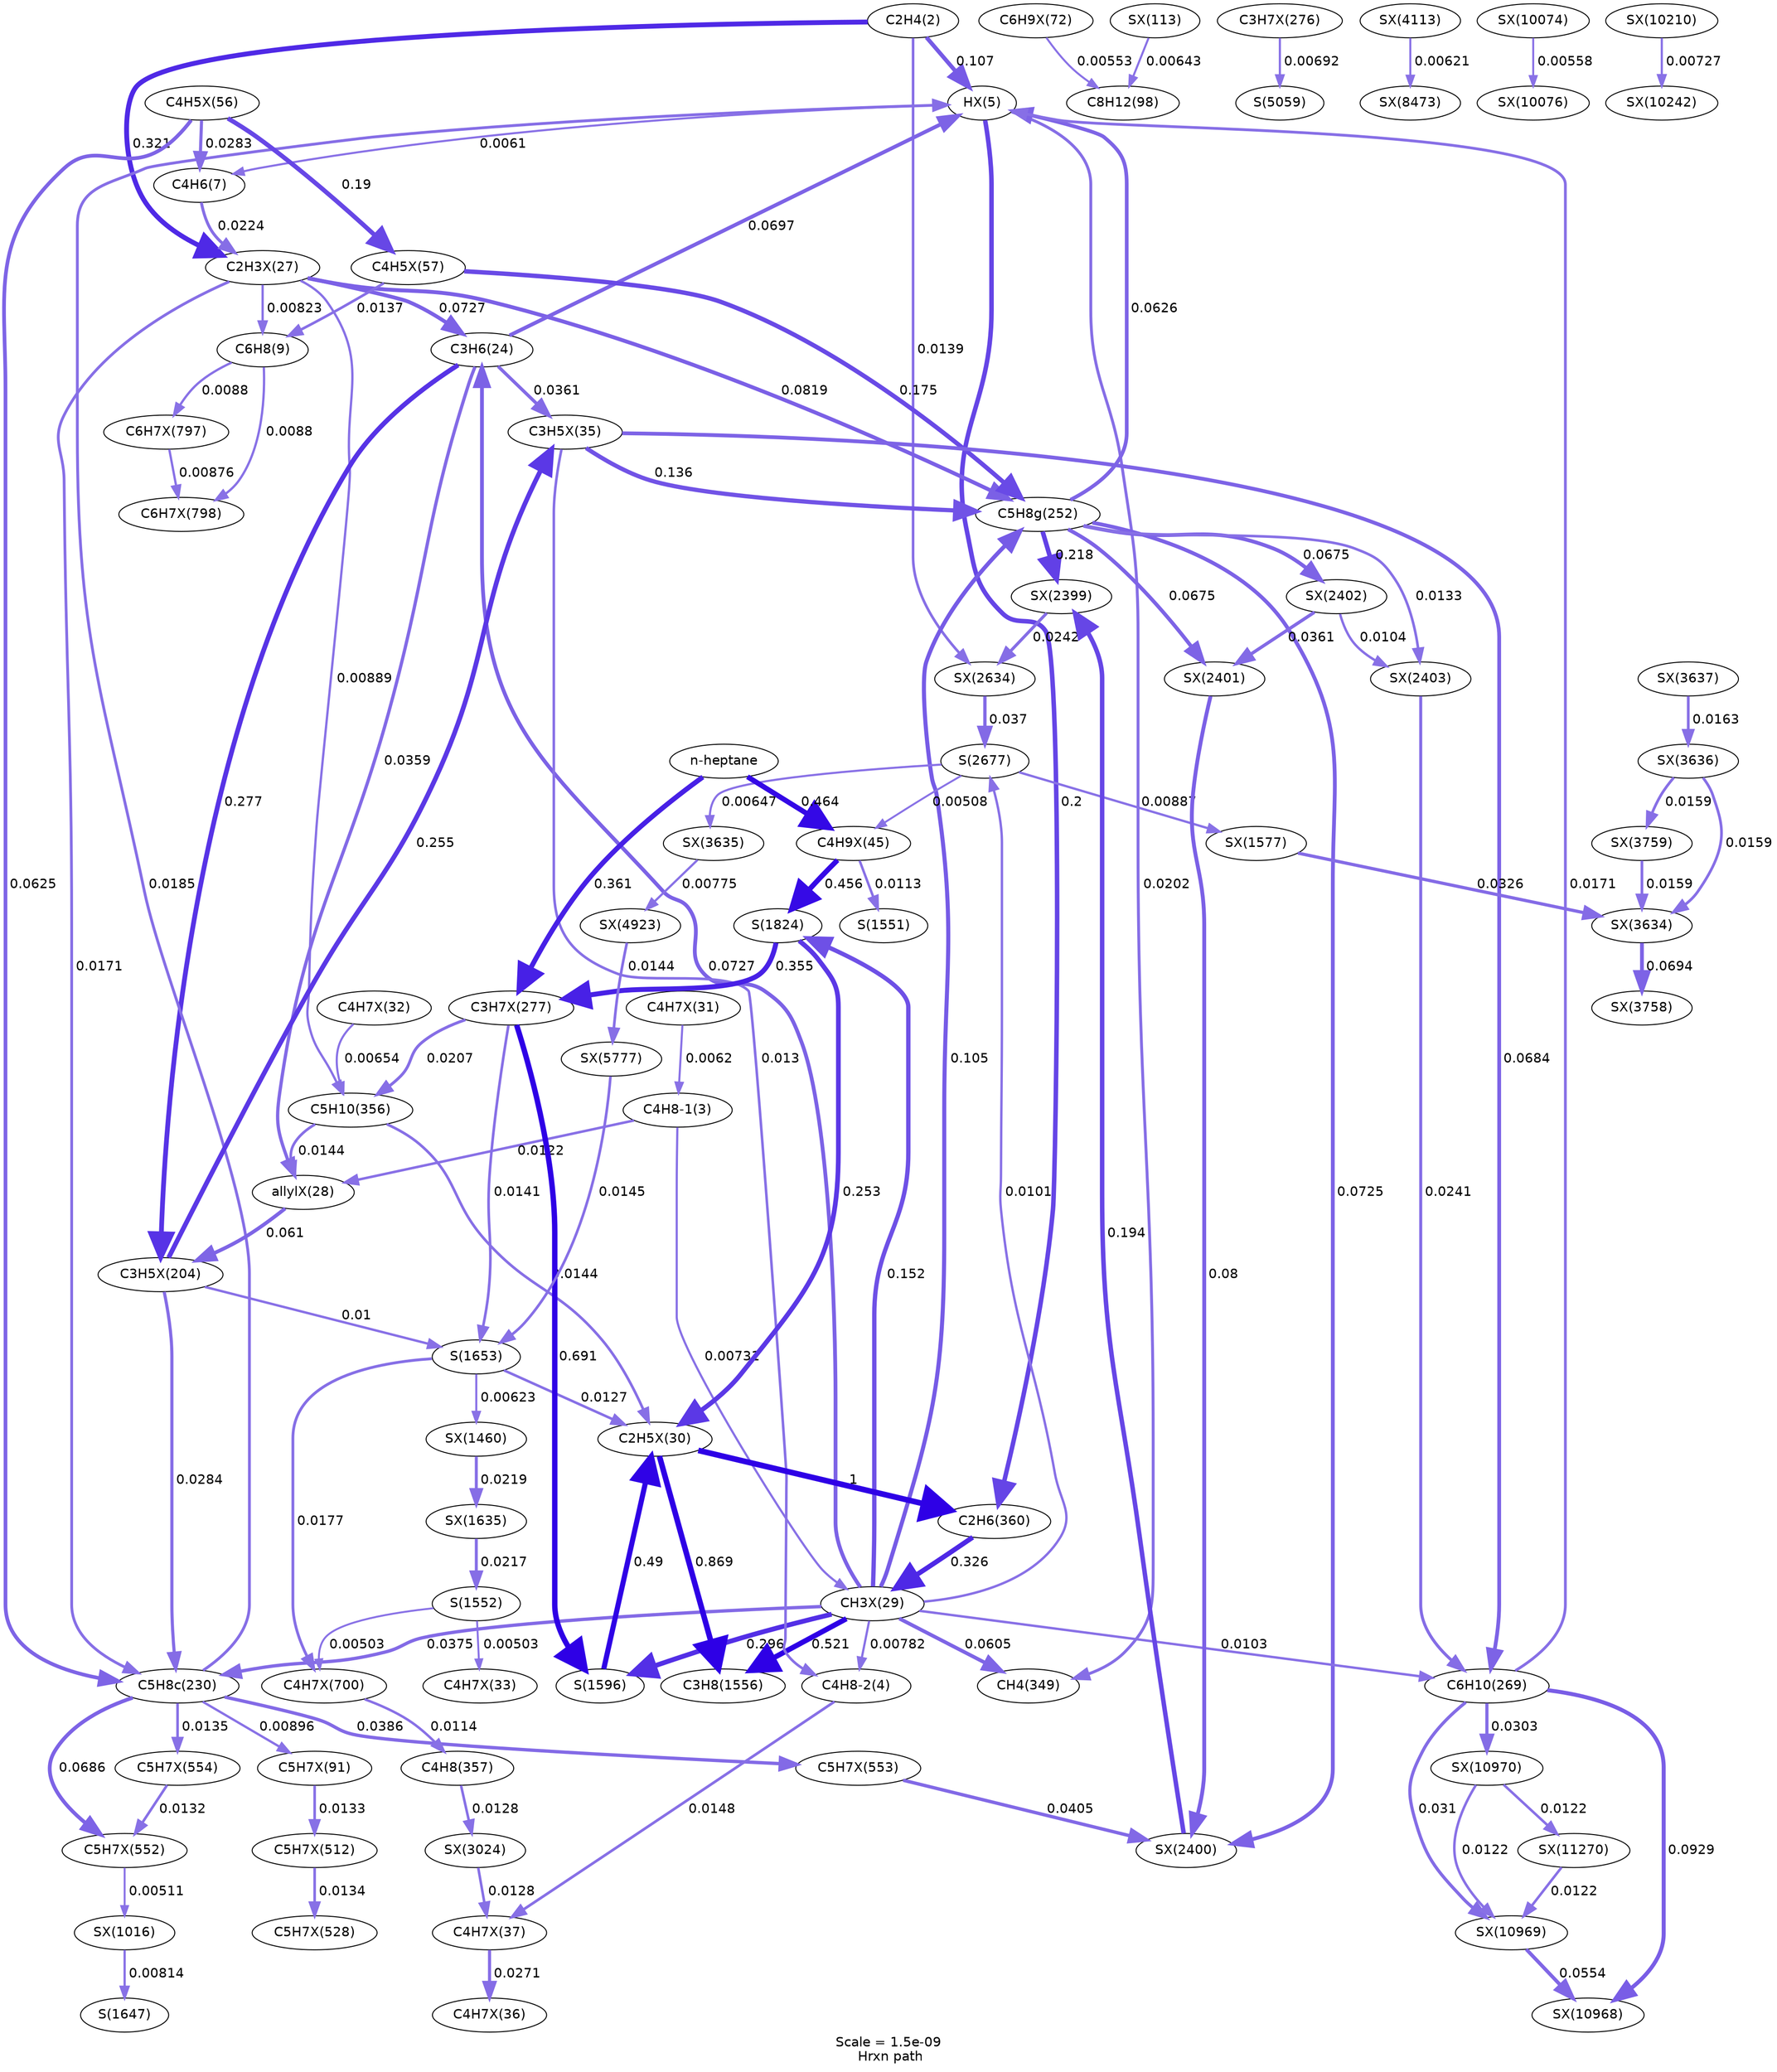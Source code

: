digraph reaction_paths {
center=1;
s5 -> s67[fontname="Helvetica", style="setlinewidth(4.31)", arrowsize=2.16, color="0.7, 0.607, 0.9"
, label=" 0.107"];
s5 -> s68[fontname="Helvetica", style="setlinewidth(5.14)", arrowsize=2.57, color="0.7, 0.821, 0.9"
, label=" 0.321"];
s5 -> s172[fontname="Helvetica", style="setlinewidth(2.77)", arrowsize=1.38, color="0.7, 0.514, 0.9"
, label=" 0.0139"];
s67 -> s8[fontname="Helvetica", style="setlinewidth(2.15)", arrowsize=1.07, color="0.7, 0.506, 0.9"
, label=" 0.0061"];
s10 -> s67[fontname="Helvetica", style="setlinewidth(3.99)", arrowsize=1.99, color="0.7, 0.57, 0.9"
, label=" 0.0697"];
s15 -> s67[fontname="Helvetica", style="setlinewidth(2.99)", arrowsize=1.49, color="0.7, 0.519, 0.9"
, label=" 0.0185"];
s67 -> s29[fontname="Helvetica", style="setlinewidth(4.78)", arrowsize=2.39, color="0.7, 0.7, 0.9"
, label=" 0.2"];
s67 -> s25[fontname="Helvetica", style="setlinewidth(3.05)", arrowsize=1.53, color="0.7, 0.52, 0.9"
, label=" 0.0202"];
s18 -> s67[fontname="Helvetica", style="setlinewidth(3.91)", arrowsize=1.95, color="0.7, 0.563, 0.9"
, label=" 0.0626"];
s19 -> s67[fontname="Helvetica", style="setlinewidth(2.93)", arrowsize=1.46, color="0.7, 0.517, 0.9"
, label=" 0.0171"];
s8 -> s68[fontname="Helvetica", style="setlinewidth(3.13)", arrowsize=1.57, color="0.7, 0.522, 0.9"
, label=" 0.0224"];
s68 -> s10[fontname="Helvetica", style="setlinewidth(4.02)", arrowsize=2.01, color="0.7, 0.573, 0.9"
, label=" 0.0727"];
s68 -> s15[fontname="Helvetica", style="setlinewidth(2.93)", arrowsize=1.46, color="0.7, 0.517, 0.9"
, label=" 0.0171"];
s68 -> s9[fontname="Helvetica", style="setlinewidth(2.38)", arrowsize=1.19, color="0.7, 0.508, 0.9"
, label=" 0.00823"];
s68 -> s27[fontname="Helvetica", style="setlinewidth(2.43)", arrowsize=1.22, color="0.7, 0.509, 0.9"
, label=" 0.00889"];
s68 -> s18[fontname="Helvetica", style="setlinewidth(4.11)", arrowsize=2.06, color="0.7, 0.582, 0.9"
, label=" 0.0819"];
s84 -> s8[fontname="Helvetica", style="setlinewidth(3.31)", arrowsize=1.65, color="0.7, 0.528, 0.9"
, label=" 0.0283"];
s84 -> s85[fontname="Helvetica", style="setlinewidth(4.74)", arrowsize=2.37, color="0.7, 0.69, 0.9"
, label=" 0.19"];
s84 -> s15[fontname="Helvetica", style="setlinewidth(3.91)", arrowsize=1.95, color="0.7, 0.563, 0.9"
, label=" 0.0625"];
s85 -> s9[fontname="Helvetica", style="setlinewidth(2.76)", arrowsize=1.38, color="0.7, 0.514, 0.9"
, label=" 0.0137"];
s85 -> s18[fontname="Helvetica", style="setlinewidth(4.68)", arrowsize=2.34, color="0.7, 0.675, 0.9"
, label=" 0.175"];
s88 -> s12[fontname="Helvetica", style="setlinewidth(2.08)", arrowsize=1.04, color="0.7, 0.506, 0.9"
, label=" 0.00553"];
s100 -> s12[fontname="Helvetica", style="setlinewidth(2.19)", arrowsize=1.09, color="0.7, 0.506, 0.9"
, label=" 0.00643"];
s6 -> s69[fontname="Helvetica", style="setlinewidth(2.67)", arrowsize=1.34, color="0.7, 0.512, 0.9"
, label=" 0.0122"];
s6 -> s70[fontname="Helvetica", style="setlinewidth(2.29)", arrowsize=1.14, color="0.7, 0.507, 0.9"
, label=" 0.00731"];
s72 -> s6[fontname="Helvetica", style="setlinewidth(2.16)", arrowsize=1.08, color="0.7, 0.506, 0.9"
, label=" 0.0062"];
s73 -> s27[fontname="Helvetica", style="setlinewidth(2.2)", arrowsize=1.1, color="0.7, 0.507, 0.9"
, label=" 0.00654"];
s69 -> s105[fontname="Helvetica", style="setlinewidth(3.89)", arrowsize=1.94, color="0.7, 0.561, 0.9"
, label=" 0.061"];
s10 -> s69[fontname="Helvetica", style="setlinewidth(3.49)", arrowsize=1.74, color="0.7, 0.536, 0.9"
, label=" 0.0359"];
s27 -> s69[fontname="Helvetica", style="setlinewidth(2.8)", arrowsize=1.4, color="0.7, 0.514, 0.9"
, label=" 0.0144"];
s105 -> s76[fontname="Helvetica", style="setlinewidth(4.97)", arrowsize=2.48, color="0.7, 0.755, 0.9"
, label=" 0.255"];
s10 -> s105[fontname="Helvetica", style="setlinewidth(5.03)", arrowsize=2.51, color="0.7, 0.777, 0.9"
, label=" 0.277"];
s105 -> s15[fontname="Helvetica", style="setlinewidth(3.31)", arrowsize=1.66, color="0.7, 0.528, 0.9"
, label=" 0.0284"];
s105 -> s43[fontname="Helvetica", style="setlinewidth(2.53)", arrowsize=1.26, color="0.7, 0.51, 0.9"
, label=" 0.01"];
s10 -> s76[fontname="Helvetica", style="setlinewidth(3.49)", arrowsize=1.75, color="0.7, 0.536, 0.9"
, label=" 0.0361"];
s76 -> s7[fontname="Helvetica", style="setlinewidth(2.72)", arrowsize=1.36, color="0.7, 0.513, 0.9"
, label=" 0.013"];
s76 -> s18[fontname="Helvetica", style="setlinewidth(4.5)", arrowsize=2.25, color="0.7, 0.636, 0.9"
, label=" 0.136"];
s76 -> s19[fontname="Helvetica", style="setlinewidth(3.98)", arrowsize=1.99, color="0.7, 0.568, 0.9"
, label=" 0.0684"];
s70 -> s10[fontname="Helvetica", style="setlinewidth(4.02)", arrowsize=2.01, color="0.7, 0.573, 0.9"
, label=" 0.0727"];
s70 -> s7[fontname="Helvetica", style="setlinewidth(2.34)", arrowsize=1.17, color="0.7, 0.508, 0.9"
, label=" 0.00782"];
s70 -> s15[fontname="Helvetica", style="setlinewidth(3.52)", arrowsize=1.76, color="0.7, 0.538, 0.9"
, label=" 0.0375"];
s29 -> s70[fontname="Helvetica", style="setlinewidth(5.15)", arrowsize=2.58, color="0.7, 0.826, 0.9"
, label=" 0.326"];
s70 -> s25[fontname="Helvetica", style="setlinewidth(3.88)", arrowsize=1.94, color="0.7, 0.561, 0.9"
, label=" 0.0605"];
s70 -> s18[fontname="Helvetica", style="setlinewidth(4.3)", arrowsize=2.15, color="0.7, 0.605, 0.9"
, label=" 0.105"];
s70 -> s51[fontname="Helvetica", style="setlinewidth(2.53)", arrowsize=1.27, color="0.7, 0.51, 0.9"
, label=" 0.0101"];
s70 -> s37[fontname="Helvetica", style="setlinewidth(5.08)", arrowsize=2.54, color="0.7, 0.796, 0.9"
, label=" 0.296"];
s70 -> s35[fontname="Helvetica", style="setlinewidth(5.51)", arrowsize=2.75, color="0.7, 1.02, 0.9"
, label=" 0.521"];
s70 -> s47[fontname="Helvetica", style="setlinewidth(4.58)", arrowsize=2.29, color="0.7, 0.652, 0.9"
, label=" 0.152"];
s70 -> s19[fontname="Helvetica", style="setlinewidth(2.55)", arrowsize=1.27, color="0.7, 0.51, 0.9"
, label=" 0.0103"];
s7 -> s78[fontname="Helvetica", style="setlinewidth(2.82)", arrowsize=1.41, color="0.7, 0.515, 0.9"
, label=" 0.0148"];
s96 -> s122[fontname="Helvetica", style="setlinewidth(2.74)", arrowsize=1.37, color="0.7, 0.513, 0.9"
, label=" 0.0133"];
s15 -> s96[fontname="Helvetica", style="setlinewidth(2.44)", arrowsize=1.22, color="0.7, 0.509, 0.9"
, label=" 0.00896"];
s122 -> s123[fontname="Helvetica", style="setlinewidth(2.75)", arrowsize=1.37, color="0.7, 0.513, 0.9"
, label=" 0.0134"];
s15 -> s125[fontname="Helvetica", style="setlinewidth(3.98)", arrowsize=1.99, color="0.7, 0.569, 0.9"
, label=" 0.0686"];
s15 -> s127[fontname="Helvetica", style="setlinewidth(2.75)", arrowsize=1.37, color="0.7, 0.513, 0.9"
, label=" 0.0135"];
s15 -> s126[fontname="Helvetica", style="setlinewidth(3.54)", arrowsize=1.77, color="0.7, 0.539, 0.9"
, label=" 0.0386"];
s71 -> s29[fontname="Helvetica", style="setlinewidth(6)", arrowsize=3, color="0.7, 1.5, 0.9"
, label=" 1"];
s9 -> s137[fontname="Helvetica", style="setlinewidth(2.43)", arrowsize=1.21, color="0.7, 0.509, 0.9"
, label=" 0.0088"];
s9 -> s136[fontname="Helvetica", style="setlinewidth(2.43)", arrowsize=1.21, color="0.7, 0.509, 0.9"
, label=" 0.0088"];
s136 -> s137[fontname="Helvetica", style="setlinewidth(2.42)", arrowsize=1.21, color="0.7, 0.509, 0.9"
, label=" 0.00876"];
s127 -> s125[fontname="Helvetica", style="setlinewidth(2.73)", arrowsize=1.37, color="0.7, 0.513, 0.9"
, label=" 0.0132"];
s125 -> s147[fontname="Helvetica", style="setlinewidth(2.02)", arrowsize=1.01, color="0.7, 0.505, 0.9"
, label=" 0.00511"];
s27 -> s71[fontname="Helvetica", style="setlinewidth(2.8)", arrowsize=1.4, color="0.7, 0.514, 0.9"
, label=" 0.0144"];
s110 -> s27[fontname="Helvetica", style="setlinewidth(3.07)", arrowsize=1.54, color="0.7, 0.521, 0.9"
, label=" 0.0207"];
s37 -> s71[fontname="Helvetica", style="setlinewidth(5.46)", arrowsize=2.73, color="0.7, 0.99, 0.9"
, label=" 0.49"];
s71 -> s35[fontname="Helvetica", style="setlinewidth(5.89)", arrowsize=2.95, color="0.7, 1.37, 0.9"
, label=" 0.869"];
s47 -> s71[fontname="Helvetica", style="setlinewidth(4.96)", arrowsize=2.48, color="0.7, 0.753, 0.9"
, label=" 0.253"];
s43 -> s71[fontname="Helvetica", style="setlinewidth(2.7)", arrowsize=1.35, color="0.7, 0.513, 0.9"
, label=" 0.0127"];
s158 -> s164[fontname="Helvetica", style="setlinewidth(3.12)", arrowsize=1.56, color="0.7, 0.522, 0.9"
, label=" 0.0219"];
s43 -> s158[fontname="Helvetica", style="setlinewidth(2.17)", arrowsize=1.08, color="0.7, 0.506, 0.9"
, label=" 0.00623"];
s110 -> s37[fontname="Helvetica", style="setlinewidth(5.72)", arrowsize=2.86, color="0.7, 1.19, 0.9"
, label=" 0.691"];
s0 -> s110[fontname="Helvetica", style="setlinewidth(5.23)", arrowsize=2.62, color="0.7, 0.861, 0.9"
, label=" 0.361"];
s47 -> s110[fontname="Helvetica", style="setlinewidth(5.22)", arrowsize=2.61, color="0.7, 0.855, 0.9"
, label=" 0.355"];
s110 -> s43[fontname="Helvetica", style="setlinewidth(2.78)", arrowsize=1.39, color="0.7, 0.514, 0.9"
, label=" 0.0141"];
s164 -> s34[fontname="Helvetica", style="setlinewidth(3.11)", arrowsize=1.55, color="0.7, 0.522, 0.9"
, label=" 0.0217"];
s34 -> s133[fontname="Helvetica", style="setlinewidth(2)", arrowsize=1, color="0.7, 0.505, 0.9"
, label=" 0.00503"];
s34 -> s74[fontname="Helvetica", style="setlinewidth(2)", arrowsize=1, color="0.7, 0.505, 0.9"
, label=" 0.00503"];
s133 -> s28[fontname="Helvetica", style="setlinewidth(2.62)", arrowsize=1.31, color="0.7, 0.511, 0.9"
, label=" 0.0114"];
s43 -> s133[fontname="Helvetica", style="setlinewidth(2.96)", arrowsize=1.48, color="0.7, 0.518, 0.9"
, label=" 0.0177"];
s18 -> s167[fontname="Helvetica", style="setlinewidth(4.85)", arrowsize=2.42, color="0.7, 0.718, 0.9"
, label=" 0.218"];
s18 -> s168[fontname="Helvetica", style="setlinewidth(4.02)", arrowsize=2.01, color="0.7, 0.573, 0.9"
, label=" 0.0725"];
s18 -> s169[fontname="Helvetica", style="setlinewidth(3.97)", arrowsize=1.98, color="0.7, 0.568, 0.9"
, label=" 0.0675"];
s18 -> s170[fontname="Helvetica", style="setlinewidth(3.97)", arrowsize=1.98, color="0.7, 0.568, 0.9"
, label=" 0.0675"];
s18 -> s171[fontname="Helvetica", style="setlinewidth(2.74)", arrowsize=1.37, color="0.7, 0.513, 0.9"
, label=" 0.0133"];
s168 -> s167[fontname="Helvetica", style="setlinewidth(4.76)", arrowsize=2.38, color="0.7, 0.694, 0.9"
, label=" 0.194"];
s167 -> s172[fontname="Helvetica", style="setlinewidth(3.19)", arrowsize=1.6, color="0.7, 0.524, 0.9"
, label=" 0.0242"];
s126 -> s168[fontname="Helvetica", style="setlinewidth(3.58)", arrowsize=1.79, color="0.7, 0.541, 0.9"
, label=" 0.0405"];
s169 -> s168[fontname="Helvetica", style="setlinewidth(4.09)", arrowsize=2.05, color="0.7, 0.58, 0.9"
, label=" 0.08"];
s170 -> s169[fontname="Helvetica", style="setlinewidth(3.49)", arrowsize=1.75, color="0.7, 0.536, 0.9"
, label=" 0.0361"];
s170 -> s171[fontname="Helvetica", style="setlinewidth(2.55)", arrowsize=1.27, color="0.7, 0.51, 0.9"
, label=" 0.0104"];
s171 -> s19[fontname="Helvetica", style="setlinewidth(3.19)", arrowsize=1.59, color="0.7, 0.524, 0.9"
, label=" 0.0241"];
s28 -> s179[fontname="Helvetica", style="setlinewidth(2.71)", arrowsize=1.35, color="0.7, 0.513, 0.9"
, label=" 0.0128"];
s172 -> s51[fontname="Helvetica", style="setlinewidth(3.51)", arrowsize=1.76, color="0.7, 0.537, 0.9"
, label=" 0.037"];
s51 -> s161[fontname="Helvetica", style="setlinewidth(2.43)", arrowsize=1.22, color="0.7, 0.509, 0.9"
, label=" 0.00887"];
s51 -> s80[fontname="Helvetica", style="setlinewidth(2.01)", arrowsize=1.01, color="0.7, 0.505, 0.9"
, label=" 0.00508"];
s51 -> s194[fontname="Helvetica", style="setlinewidth(2.19)", arrowsize=1.1, color="0.7, 0.506, 0.9"
, label=" 0.00647"];
s161 -> s193[fontname="Helvetica", style="setlinewidth(3.41)", arrowsize=1.71, color="0.7, 0.533, 0.9"
, label=" 0.0326"];
s195 -> s193[fontname="Helvetica", style="setlinewidth(2.87)", arrowsize=1.44, color="0.7, 0.516, 0.9"
, label=" 0.0159"];
s199 -> s193[fontname="Helvetica", style="setlinewidth(2.87)", arrowsize=1.44, color="0.7, 0.516, 0.9"
, label=" 0.0159"];
s193 -> s198[fontname="Helvetica", style="setlinewidth(3.99)", arrowsize=1.99, color="0.7, 0.569, 0.9"
, label=" 0.0694"];
s196 -> s195[fontname="Helvetica", style="setlinewidth(2.89)", arrowsize=1.45, color="0.7, 0.516, 0.9"
, label=" 0.0163"];
s195 -> s199[fontname="Helvetica", style="setlinewidth(2.87)", arrowsize=1.44, color="0.7, 0.516, 0.9"
, label=" 0.0159"];
s0 -> s80[fontname="Helvetica", style="setlinewidth(5.42)", arrowsize=2.71, color="0.7, 0.964, 0.9"
, label=" 0.464"];
s80 -> s33[fontname="Helvetica", style="setlinewidth(2.62)", arrowsize=1.31, color="0.7, 0.511, 0.9"
, label=" 0.0113"];
s80 -> s47[fontname="Helvetica", style="setlinewidth(5.41)", arrowsize=2.7, color="0.7, 0.956, 0.9"
, label=" 0.456"];
s109 -> s64[fontname="Helvetica", style="setlinewidth(2.25)", arrowsize=1.12, color="0.7, 0.507, 0.9"
, label=" 0.00692"];
s194 -> s227[fontname="Helvetica", style="setlinewidth(2.33)", arrowsize=1.17, color="0.7, 0.508, 0.9"
, label=" 0.00775"];
s227 -> s232[fontname="Helvetica", style="setlinewidth(2.8)", arrowsize=1.4, color="0.7, 0.514, 0.9"
, label=" 0.0144"];
s232 -> s43[fontname="Helvetica", style="setlinewidth(2.8)", arrowsize=1.4, color="0.7, 0.514, 0.9"
, label=" 0.0145"];
s78 -> s77[fontname="Helvetica", style="setlinewidth(3.28)", arrowsize=1.64, color="0.7, 0.527, 0.9"
, label=" 0.0271"];
s179 -> s78[fontname="Helvetica", style="setlinewidth(2.71)", arrowsize=1.36, color="0.7, 0.513, 0.9"
, label=" 0.0128"];
s147 -> s40[fontname="Helvetica", style="setlinewidth(2.37)", arrowsize=1.18, color="0.7, 0.508, 0.9"
, label=" 0.00814"];
s206 -> s257[fontname="Helvetica", style="setlinewidth(2.16)", arrowsize=1.08, color="0.7, 0.506, 0.9"
, label=" 0.00621"];
s276 -> s277[fontname="Helvetica", style="setlinewidth(2.08)", arrowsize=1.04, color="0.7, 0.506, 0.9"
, label=" 0.00558"];
s279 -> s280[fontname="Helvetica", style="setlinewidth(2.28)", arrowsize=1.14, color="0.7, 0.507, 0.9"
, label=" 0.00727"];
s19 -> s285[fontname="Helvetica", style="setlinewidth(4.21)", arrowsize=2.1, color="0.7, 0.593, 0.9"
, label=" 0.0929"];
s19 -> s286[fontname="Helvetica", style="setlinewidth(3.38)", arrowsize=1.69, color="0.7, 0.531, 0.9"
, label=" 0.031"];
s19 -> s287[fontname="Helvetica", style="setlinewidth(3.36)", arrowsize=1.68, color="0.7, 0.53, 0.9"
, label=" 0.0303"];
s286 -> s285[fontname="Helvetica", style="setlinewidth(3.82)", arrowsize=1.91, color="0.7, 0.555, 0.9"
, label=" 0.0554"];
s287 -> s286[fontname="Helvetica", style="setlinewidth(2.67)", arrowsize=1.34, color="0.7, 0.512, 0.9"
, label=" 0.0122"];
s289 -> s286[fontname="Helvetica", style="setlinewidth(2.67)", arrowsize=1.34, color="0.7, 0.512, 0.9"
, label=" 0.0122"];
s287 -> s289[fontname="Helvetica", style="setlinewidth(2.67)", arrowsize=1.34, color="0.7, 0.512, 0.9"
, label=" 0.0122"];
s0 [ fontname="Helvetica", label="n-heptane"];
s5 [ fontname="Helvetica", label="C2H4(2)"];
s6 [ fontname="Helvetica", label="C4H8-1(3)"];
s7 [ fontname="Helvetica", label="C4H8-2(4)"];
s8 [ fontname="Helvetica", label="C4H6(7)"];
s9 [ fontname="Helvetica", label="C6H8(9)"];
s10 [ fontname="Helvetica", label="C3H6(24)"];
s12 [ fontname="Helvetica", label="C8H12(98)"];
s15 [ fontname="Helvetica", label="C5H8c(230)"];
s18 [ fontname="Helvetica", label="C5H8g(252)"];
s19 [ fontname="Helvetica", label="C6H10(269)"];
s25 [ fontname="Helvetica", label="CH4(349)"];
s27 [ fontname="Helvetica", label="C5H10(356)"];
s28 [ fontname="Helvetica", label="C4H8(357)"];
s29 [ fontname="Helvetica", label="C2H6(360)"];
s33 [ fontname="Helvetica", label="S(1551)"];
s34 [ fontname="Helvetica", label="S(1552)"];
s35 [ fontname="Helvetica", label="C3H8(1556)"];
s37 [ fontname="Helvetica", label="S(1596)"];
s40 [ fontname="Helvetica", label="S(1647)"];
s43 [ fontname="Helvetica", label="S(1653)"];
s47 [ fontname="Helvetica", label="S(1824)"];
s51 [ fontname="Helvetica", label="S(2677)"];
s64 [ fontname="Helvetica", label="S(5059)"];
s67 [ fontname="Helvetica", label="HX(5)"];
s68 [ fontname="Helvetica", label="C2H3X(27)"];
s69 [ fontname="Helvetica", label="allylX(28)"];
s70 [ fontname="Helvetica", label="CH3X(29)"];
s71 [ fontname="Helvetica", label="C2H5X(30)"];
s72 [ fontname="Helvetica", label="C4H7X(31)"];
s73 [ fontname="Helvetica", label="C4H7X(32)"];
s74 [ fontname="Helvetica", label="C4H7X(33)"];
s76 [ fontname="Helvetica", label="C3H5X(35)"];
s77 [ fontname="Helvetica", label="C4H7X(36)"];
s78 [ fontname="Helvetica", label="C4H7X(37)"];
s80 [ fontname="Helvetica", label="C4H9X(45)"];
s84 [ fontname="Helvetica", label="C4H5X(56)"];
s85 [ fontname="Helvetica", label="C4H5X(57)"];
s88 [ fontname="Helvetica", label="C6H9X(72)"];
s96 [ fontname="Helvetica", label="C5H7X(91)"];
s100 [ fontname="Helvetica", label="SX(113)"];
s105 [ fontname="Helvetica", label="C3H5X(204)"];
s109 [ fontname="Helvetica", label="C3H7X(276)"];
s110 [ fontname="Helvetica", label="C3H7X(277)"];
s122 [ fontname="Helvetica", label="C5H7X(512)"];
s123 [ fontname="Helvetica", label="C5H7X(528)"];
s125 [ fontname="Helvetica", label="C5H7X(552)"];
s126 [ fontname="Helvetica", label="C5H7X(553)"];
s127 [ fontname="Helvetica", label="C5H7X(554)"];
s133 [ fontname="Helvetica", label="C4H7X(700)"];
s136 [ fontname="Helvetica", label="C6H7X(797)"];
s137 [ fontname="Helvetica", label="C6H7X(798)"];
s147 [ fontname="Helvetica", label="SX(1016)"];
s158 [ fontname="Helvetica", label="SX(1460)"];
s161 [ fontname="Helvetica", label="SX(1577)"];
s164 [ fontname="Helvetica", label="SX(1635)"];
s167 [ fontname="Helvetica", label="SX(2399)"];
s168 [ fontname="Helvetica", label="SX(2400)"];
s169 [ fontname="Helvetica", label="SX(2401)"];
s170 [ fontname="Helvetica", label="SX(2402)"];
s171 [ fontname="Helvetica", label="SX(2403)"];
s172 [ fontname="Helvetica", label="SX(2634)"];
s179 [ fontname="Helvetica", label="SX(3024)"];
s193 [ fontname="Helvetica", label="SX(3634)"];
s194 [ fontname="Helvetica", label="SX(3635)"];
s195 [ fontname="Helvetica", label="SX(3636)"];
s196 [ fontname="Helvetica", label="SX(3637)"];
s198 [ fontname="Helvetica", label="SX(3758)"];
s199 [ fontname="Helvetica", label="SX(3759)"];
s206 [ fontname="Helvetica", label="SX(4113)"];
s227 [ fontname="Helvetica", label="SX(4923)"];
s232 [ fontname="Helvetica", label="SX(5777)"];
s257 [ fontname="Helvetica", label="SX(8473)"];
s276 [ fontname="Helvetica", label="SX(10074)"];
s277 [ fontname="Helvetica", label="SX(10076)"];
s279 [ fontname="Helvetica", label="SX(10210)"];
s280 [ fontname="Helvetica", label="SX(10242)"];
s285 [ fontname="Helvetica", label="SX(10968)"];
s286 [ fontname="Helvetica", label="SX(10969)"];
s287 [ fontname="Helvetica", label="SX(10970)"];
s289 [ fontname="Helvetica", label="SX(11270)"];
 label = "Scale = 1.5e-09\l Hrxn path";
 fontname = "Helvetica";
}
